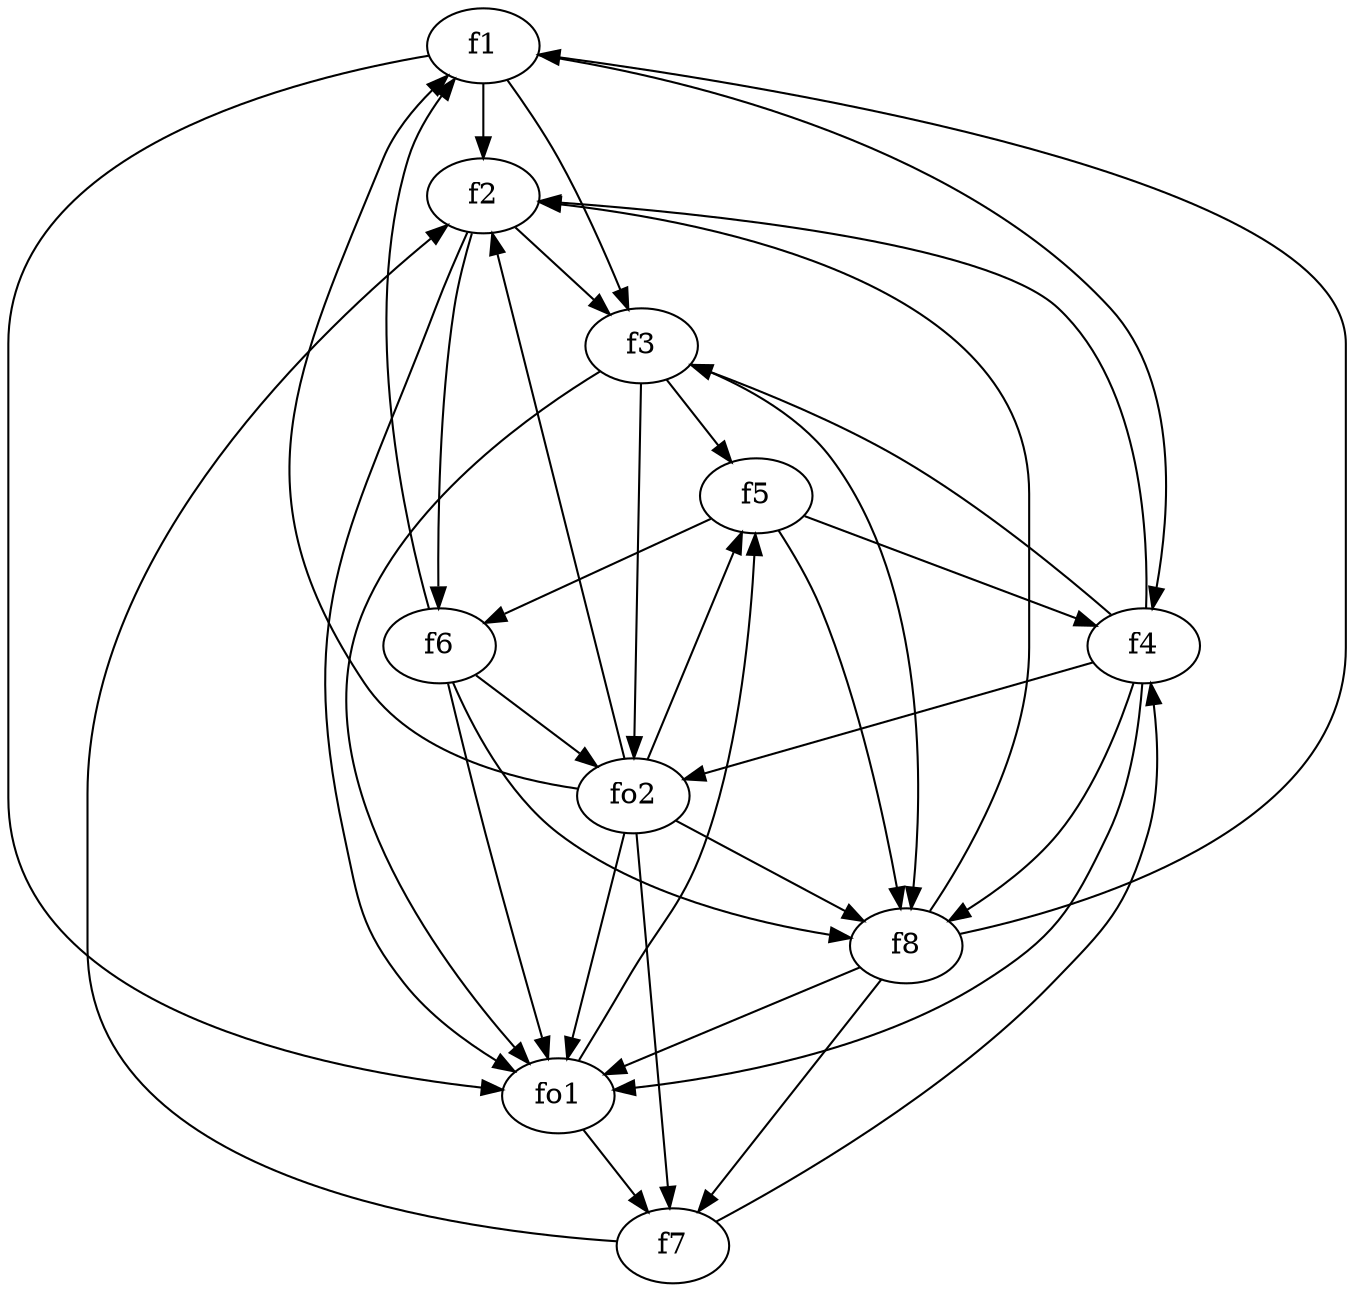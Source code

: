 strict digraph  {
f1;
f2;
f3;
f4;
f5;
f6;
f7;
f8;
fo1;
fo2;
f1 -> fo1  [weight=2];
f1 -> f4  [weight=2];
f1 -> f2  [weight=2];
f1 -> f3  [weight=2];
f2 -> f6  [weight=2];
f2 -> f3  [weight=2];
f2 -> fo1  [weight=2];
f3 -> fo2  [weight=2];
f3 -> fo1  [weight=2];
f3 -> f8  [weight=2];
f3 -> f5  [weight=2];
f4 -> f3  [weight=2];
f4 -> fo1  [weight=2];
f4 -> fo2  [weight=2];
f4 -> f8  [weight=2];
f4 -> f2  [weight=2];
f5 -> f6  [weight=2];
f5 -> f8  [weight=2];
f5 -> f4  [weight=2];
f6 -> f1  [weight=2];
f6 -> f8  [weight=2];
f6 -> fo2  [weight=2];
f6 -> fo1  [weight=2];
f7 -> f4  [weight=2];
f7 -> f2  [weight=2];
f8 -> f2  [weight=2];
f8 -> fo1  [weight=2];
f8 -> f1  [weight=2];
f8 -> f7  [weight=2];
fo1 -> f7  [weight=2];
fo1 -> f5  [weight=2];
fo2 -> fo1  [weight=2];
fo2 -> f7  [weight=2];
fo2 -> f5  [weight=2];
fo2 -> f8  [weight=2];
fo2 -> f1  [weight=2];
fo2 -> f2  [weight=2];
}
